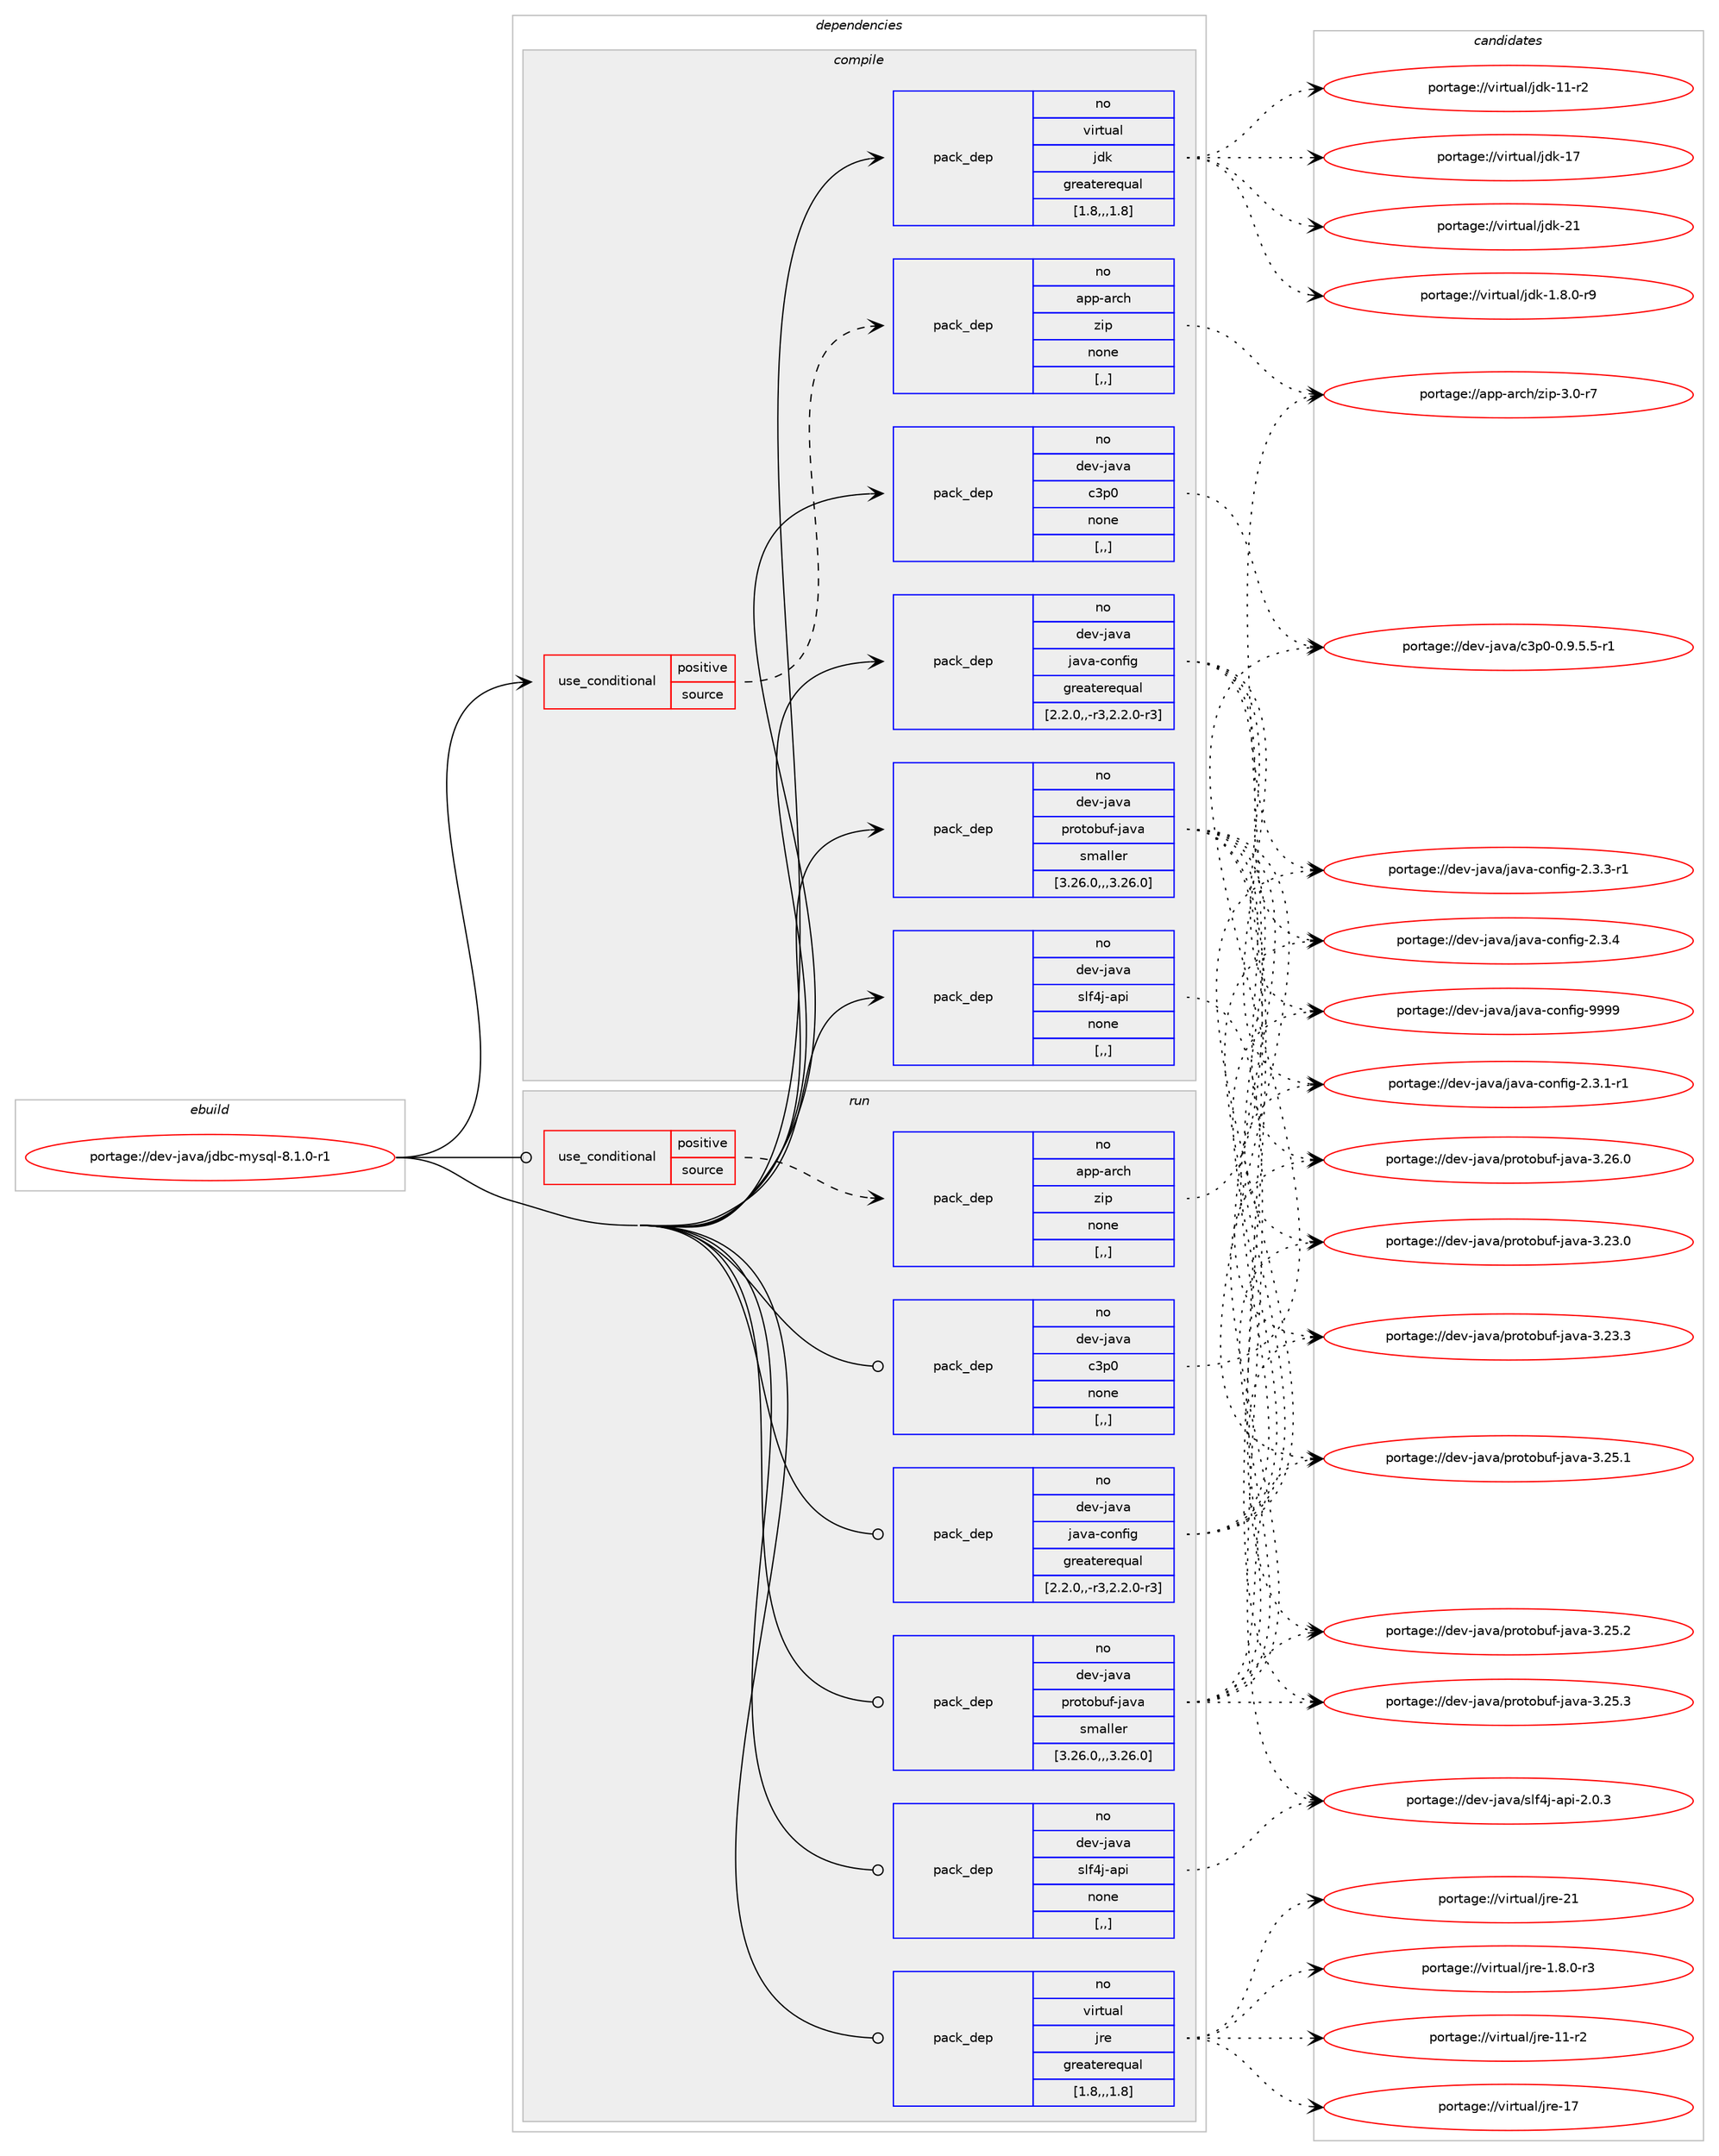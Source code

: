 digraph prolog {

# *************
# Graph options
# *************

newrank=true;
concentrate=true;
compound=true;
graph [rankdir=LR,fontname=Helvetica,fontsize=10,ranksep=1.5];#, ranksep=2.5, nodesep=0.2];
edge  [arrowhead=vee];
node  [fontname=Helvetica,fontsize=10];

# **********
# The ebuild
# **********

subgraph cluster_leftcol {
color=gray;
rank=same;
label=<<i>ebuild</i>>;
id [label="portage://dev-java/jdbc-mysql-8.1.0-r1", color=red, width=4, href="../dev-java/jdbc-mysql-8.1.0-r1.svg"];
}

# ****************
# The dependencies
# ****************

subgraph cluster_midcol {
color=gray;
label=<<i>dependencies</i>>;
subgraph cluster_compile {
fillcolor="#eeeeee";
style=filled;
label=<<i>compile</i>>;
subgraph cond21375 {
dependency92784 [label=<<TABLE BORDER="0" CELLBORDER="1" CELLSPACING="0" CELLPADDING="4"><TR><TD ROWSPAN="3" CELLPADDING="10">use_conditional</TD></TR><TR><TD>positive</TD></TR><TR><TD>source</TD></TR></TABLE>>, shape=none, color=red];
subgraph pack70385 {
dependency92785 [label=<<TABLE BORDER="0" CELLBORDER="1" CELLSPACING="0" CELLPADDING="4" WIDTH="220"><TR><TD ROWSPAN="6" CELLPADDING="30">pack_dep</TD></TR><TR><TD WIDTH="110">no</TD></TR><TR><TD>app-arch</TD></TR><TR><TD>zip</TD></TR><TR><TD>none</TD></TR><TR><TD>[,,]</TD></TR></TABLE>>, shape=none, color=blue];
}
dependency92784:e -> dependency92785:w [weight=20,style="dashed",arrowhead="vee"];
}
id:e -> dependency92784:w [weight=20,style="solid",arrowhead="vee"];
subgraph pack70386 {
dependency92786 [label=<<TABLE BORDER="0" CELLBORDER="1" CELLSPACING="0" CELLPADDING="4" WIDTH="220"><TR><TD ROWSPAN="6" CELLPADDING="30">pack_dep</TD></TR><TR><TD WIDTH="110">no</TD></TR><TR><TD>dev-java</TD></TR><TR><TD>c3p0</TD></TR><TR><TD>none</TD></TR><TR><TD>[,,]</TD></TR></TABLE>>, shape=none, color=blue];
}
id:e -> dependency92786:w [weight=20,style="solid",arrowhead="vee"];
subgraph pack70387 {
dependency92787 [label=<<TABLE BORDER="0" CELLBORDER="1" CELLSPACING="0" CELLPADDING="4" WIDTH="220"><TR><TD ROWSPAN="6" CELLPADDING="30">pack_dep</TD></TR><TR><TD WIDTH="110">no</TD></TR><TR><TD>dev-java</TD></TR><TR><TD>java-config</TD></TR><TR><TD>greaterequal</TD></TR><TR><TD>[2.2.0,,-r3,2.2.0-r3]</TD></TR></TABLE>>, shape=none, color=blue];
}
id:e -> dependency92787:w [weight=20,style="solid",arrowhead="vee"];
subgraph pack70388 {
dependency92788 [label=<<TABLE BORDER="0" CELLBORDER="1" CELLSPACING="0" CELLPADDING="4" WIDTH="220"><TR><TD ROWSPAN="6" CELLPADDING="30">pack_dep</TD></TR><TR><TD WIDTH="110">no</TD></TR><TR><TD>dev-java</TD></TR><TR><TD>protobuf-java</TD></TR><TR><TD>smaller</TD></TR><TR><TD>[3.26.0,,,3.26.0]</TD></TR></TABLE>>, shape=none, color=blue];
}
id:e -> dependency92788:w [weight=20,style="solid",arrowhead="vee"];
subgraph pack70389 {
dependency92789 [label=<<TABLE BORDER="0" CELLBORDER="1" CELLSPACING="0" CELLPADDING="4" WIDTH="220"><TR><TD ROWSPAN="6" CELLPADDING="30">pack_dep</TD></TR><TR><TD WIDTH="110">no</TD></TR><TR><TD>dev-java</TD></TR><TR><TD>slf4j-api</TD></TR><TR><TD>none</TD></TR><TR><TD>[,,]</TD></TR></TABLE>>, shape=none, color=blue];
}
id:e -> dependency92789:w [weight=20,style="solid",arrowhead="vee"];
subgraph pack70390 {
dependency92790 [label=<<TABLE BORDER="0" CELLBORDER="1" CELLSPACING="0" CELLPADDING="4" WIDTH="220"><TR><TD ROWSPAN="6" CELLPADDING="30">pack_dep</TD></TR><TR><TD WIDTH="110">no</TD></TR><TR><TD>virtual</TD></TR><TR><TD>jdk</TD></TR><TR><TD>greaterequal</TD></TR><TR><TD>[1.8,,,1.8]</TD></TR></TABLE>>, shape=none, color=blue];
}
id:e -> dependency92790:w [weight=20,style="solid",arrowhead="vee"];
}
subgraph cluster_compileandrun {
fillcolor="#eeeeee";
style=filled;
label=<<i>compile and run</i>>;
}
subgraph cluster_run {
fillcolor="#eeeeee";
style=filled;
label=<<i>run</i>>;
subgraph cond21376 {
dependency92791 [label=<<TABLE BORDER="0" CELLBORDER="1" CELLSPACING="0" CELLPADDING="4"><TR><TD ROWSPAN="3" CELLPADDING="10">use_conditional</TD></TR><TR><TD>positive</TD></TR><TR><TD>source</TD></TR></TABLE>>, shape=none, color=red];
subgraph pack70391 {
dependency92792 [label=<<TABLE BORDER="0" CELLBORDER="1" CELLSPACING="0" CELLPADDING="4" WIDTH="220"><TR><TD ROWSPAN="6" CELLPADDING="30">pack_dep</TD></TR><TR><TD WIDTH="110">no</TD></TR><TR><TD>app-arch</TD></TR><TR><TD>zip</TD></TR><TR><TD>none</TD></TR><TR><TD>[,,]</TD></TR></TABLE>>, shape=none, color=blue];
}
dependency92791:e -> dependency92792:w [weight=20,style="dashed",arrowhead="vee"];
}
id:e -> dependency92791:w [weight=20,style="solid",arrowhead="odot"];
subgraph pack70392 {
dependency92793 [label=<<TABLE BORDER="0" CELLBORDER="1" CELLSPACING="0" CELLPADDING="4" WIDTH="220"><TR><TD ROWSPAN="6" CELLPADDING="30">pack_dep</TD></TR><TR><TD WIDTH="110">no</TD></TR><TR><TD>dev-java</TD></TR><TR><TD>c3p0</TD></TR><TR><TD>none</TD></TR><TR><TD>[,,]</TD></TR></TABLE>>, shape=none, color=blue];
}
id:e -> dependency92793:w [weight=20,style="solid",arrowhead="odot"];
subgraph pack70393 {
dependency92794 [label=<<TABLE BORDER="0" CELLBORDER="1" CELLSPACING="0" CELLPADDING="4" WIDTH="220"><TR><TD ROWSPAN="6" CELLPADDING="30">pack_dep</TD></TR><TR><TD WIDTH="110">no</TD></TR><TR><TD>dev-java</TD></TR><TR><TD>java-config</TD></TR><TR><TD>greaterequal</TD></TR><TR><TD>[2.2.0,,-r3,2.2.0-r3]</TD></TR></TABLE>>, shape=none, color=blue];
}
id:e -> dependency92794:w [weight=20,style="solid",arrowhead="odot"];
subgraph pack70394 {
dependency92795 [label=<<TABLE BORDER="0" CELLBORDER="1" CELLSPACING="0" CELLPADDING="4" WIDTH="220"><TR><TD ROWSPAN="6" CELLPADDING="30">pack_dep</TD></TR><TR><TD WIDTH="110">no</TD></TR><TR><TD>dev-java</TD></TR><TR><TD>protobuf-java</TD></TR><TR><TD>smaller</TD></TR><TR><TD>[3.26.0,,,3.26.0]</TD></TR></TABLE>>, shape=none, color=blue];
}
id:e -> dependency92795:w [weight=20,style="solid",arrowhead="odot"];
subgraph pack70395 {
dependency92796 [label=<<TABLE BORDER="0" CELLBORDER="1" CELLSPACING="0" CELLPADDING="4" WIDTH="220"><TR><TD ROWSPAN="6" CELLPADDING="30">pack_dep</TD></TR><TR><TD WIDTH="110">no</TD></TR><TR><TD>dev-java</TD></TR><TR><TD>slf4j-api</TD></TR><TR><TD>none</TD></TR><TR><TD>[,,]</TD></TR></TABLE>>, shape=none, color=blue];
}
id:e -> dependency92796:w [weight=20,style="solid",arrowhead="odot"];
subgraph pack70396 {
dependency92797 [label=<<TABLE BORDER="0" CELLBORDER="1" CELLSPACING="0" CELLPADDING="4" WIDTH="220"><TR><TD ROWSPAN="6" CELLPADDING="30">pack_dep</TD></TR><TR><TD WIDTH="110">no</TD></TR><TR><TD>virtual</TD></TR><TR><TD>jre</TD></TR><TR><TD>greaterequal</TD></TR><TR><TD>[1.8,,,1.8]</TD></TR></TABLE>>, shape=none, color=blue];
}
id:e -> dependency92797:w [weight=20,style="solid",arrowhead="odot"];
}
}

# **************
# The candidates
# **************

subgraph cluster_choices {
rank=same;
color=gray;
label=<<i>candidates</i>>;

subgraph choice70385 {
color=black;
nodesep=1;
choice9711211245971149910447122105112455146484511455 [label="portage://app-arch/zip-3.0-r7", color=red, width=4,href="../app-arch/zip-3.0-r7.svg"];
dependency92785:e -> choice9711211245971149910447122105112455146484511455:w [style=dotted,weight="100"];
}
subgraph choice70386 {
color=black;
nodesep=1;
choice1001011184510697118974799511124845484657465346534511449 [label="portage://dev-java/c3p0-0.9.5.5-r1", color=red, width=4,href="../dev-java/c3p0-0.9.5.5-r1.svg"];
dependency92786:e -> choice1001011184510697118974799511124845484657465346534511449:w [style=dotted,weight="100"];
}
subgraph choice70387 {
color=black;
nodesep=1;
choice10010111845106971189747106971189745991111101021051034550465146494511449 [label="portage://dev-java/java-config-2.3.1-r1", color=red, width=4,href="../dev-java/java-config-2.3.1-r1.svg"];
choice10010111845106971189747106971189745991111101021051034550465146514511449 [label="portage://dev-java/java-config-2.3.3-r1", color=red, width=4,href="../dev-java/java-config-2.3.3-r1.svg"];
choice1001011184510697118974710697118974599111110102105103455046514652 [label="portage://dev-java/java-config-2.3.4", color=red, width=4,href="../dev-java/java-config-2.3.4.svg"];
choice10010111845106971189747106971189745991111101021051034557575757 [label="portage://dev-java/java-config-9999", color=red, width=4,href="../dev-java/java-config-9999.svg"];
dependency92787:e -> choice10010111845106971189747106971189745991111101021051034550465146494511449:w [style=dotted,weight="100"];
dependency92787:e -> choice10010111845106971189747106971189745991111101021051034550465146514511449:w [style=dotted,weight="100"];
dependency92787:e -> choice1001011184510697118974710697118974599111110102105103455046514652:w [style=dotted,weight="100"];
dependency92787:e -> choice10010111845106971189747106971189745991111101021051034557575757:w [style=dotted,weight="100"];
}
subgraph choice70388 {
color=black;
nodesep=1;
choice100101118451069711897471121141111161119811710245106971189745514650514648 [label="portage://dev-java/protobuf-java-3.23.0", color=red, width=4,href="../dev-java/protobuf-java-3.23.0.svg"];
choice100101118451069711897471121141111161119811710245106971189745514650514651 [label="portage://dev-java/protobuf-java-3.23.3", color=red, width=4,href="../dev-java/protobuf-java-3.23.3.svg"];
choice100101118451069711897471121141111161119811710245106971189745514650534649 [label="portage://dev-java/protobuf-java-3.25.1", color=red, width=4,href="../dev-java/protobuf-java-3.25.1.svg"];
choice100101118451069711897471121141111161119811710245106971189745514650534650 [label="portage://dev-java/protobuf-java-3.25.2", color=red, width=4,href="../dev-java/protobuf-java-3.25.2.svg"];
choice100101118451069711897471121141111161119811710245106971189745514650534651 [label="portage://dev-java/protobuf-java-3.25.3", color=red, width=4,href="../dev-java/protobuf-java-3.25.3.svg"];
choice100101118451069711897471121141111161119811710245106971189745514650544648 [label="portage://dev-java/protobuf-java-3.26.0", color=red, width=4,href="../dev-java/protobuf-java-3.26.0.svg"];
dependency92788:e -> choice100101118451069711897471121141111161119811710245106971189745514650514648:w [style=dotted,weight="100"];
dependency92788:e -> choice100101118451069711897471121141111161119811710245106971189745514650514651:w [style=dotted,weight="100"];
dependency92788:e -> choice100101118451069711897471121141111161119811710245106971189745514650534649:w [style=dotted,weight="100"];
dependency92788:e -> choice100101118451069711897471121141111161119811710245106971189745514650534650:w [style=dotted,weight="100"];
dependency92788:e -> choice100101118451069711897471121141111161119811710245106971189745514650534651:w [style=dotted,weight="100"];
dependency92788:e -> choice100101118451069711897471121141111161119811710245106971189745514650544648:w [style=dotted,weight="100"];
}
subgraph choice70389 {
color=black;
nodesep=1;
choice10010111845106971189747115108102521064597112105455046484651 [label="portage://dev-java/slf4j-api-2.0.3", color=red, width=4,href="../dev-java/slf4j-api-2.0.3.svg"];
dependency92789:e -> choice10010111845106971189747115108102521064597112105455046484651:w [style=dotted,weight="100"];
}
subgraph choice70390 {
color=black;
nodesep=1;
choice11810511411611797108471061001074549465646484511457 [label="portage://virtual/jdk-1.8.0-r9", color=red, width=4,href="../virtual/jdk-1.8.0-r9.svg"];
choice11810511411611797108471061001074549494511450 [label="portage://virtual/jdk-11-r2", color=red, width=4,href="../virtual/jdk-11-r2.svg"];
choice1181051141161179710847106100107454955 [label="portage://virtual/jdk-17", color=red, width=4,href="../virtual/jdk-17.svg"];
choice1181051141161179710847106100107455049 [label="portage://virtual/jdk-21", color=red, width=4,href="../virtual/jdk-21.svg"];
dependency92790:e -> choice11810511411611797108471061001074549465646484511457:w [style=dotted,weight="100"];
dependency92790:e -> choice11810511411611797108471061001074549494511450:w [style=dotted,weight="100"];
dependency92790:e -> choice1181051141161179710847106100107454955:w [style=dotted,weight="100"];
dependency92790:e -> choice1181051141161179710847106100107455049:w [style=dotted,weight="100"];
}
subgraph choice70391 {
color=black;
nodesep=1;
choice9711211245971149910447122105112455146484511455 [label="portage://app-arch/zip-3.0-r7", color=red, width=4,href="../app-arch/zip-3.0-r7.svg"];
dependency92792:e -> choice9711211245971149910447122105112455146484511455:w [style=dotted,weight="100"];
}
subgraph choice70392 {
color=black;
nodesep=1;
choice1001011184510697118974799511124845484657465346534511449 [label="portage://dev-java/c3p0-0.9.5.5-r1", color=red, width=4,href="../dev-java/c3p0-0.9.5.5-r1.svg"];
dependency92793:e -> choice1001011184510697118974799511124845484657465346534511449:w [style=dotted,weight="100"];
}
subgraph choice70393 {
color=black;
nodesep=1;
choice10010111845106971189747106971189745991111101021051034550465146494511449 [label="portage://dev-java/java-config-2.3.1-r1", color=red, width=4,href="../dev-java/java-config-2.3.1-r1.svg"];
choice10010111845106971189747106971189745991111101021051034550465146514511449 [label="portage://dev-java/java-config-2.3.3-r1", color=red, width=4,href="../dev-java/java-config-2.3.3-r1.svg"];
choice1001011184510697118974710697118974599111110102105103455046514652 [label="portage://dev-java/java-config-2.3.4", color=red, width=4,href="../dev-java/java-config-2.3.4.svg"];
choice10010111845106971189747106971189745991111101021051034557575757 [label="portage://dev-java/java-config-9999", color=red, width=4,href="../dev-java/java-config-9999.svg"];
dependency92794:e -> choice10010111845106971189747106971189745991111101021051034550465146494511449:w [style=dotted,weight="100"];
dependency92794:e -> choice10010111845106971189747106971189745991111101021051034550465146514511449:w [style=dotted,weight="100"];
dependency92794:e -> choice1001011184510697118974710697118974599111110102105103455046514652:w [style=dotted,weight="100"];
dependency92794:e -> choice10010111845106971189747106971189745991111101021051034557575757:w [style=dotted,weight="100"];
}
subgraph choice70394 {
color=black;
nodesep=1;
choice100101118451069711897471121141111161119811710245106971189745514650514648 [label="portage://dev-java/protobuf-java-3.23.0", color=red, width=4,href="../dev-java/protobuf-java-3.23.0.svg"];
choice100101118451069711897471121141111161119811710245106971189745514650514651 [label="portage://dev-java/protobuf-java-3.23.3", color=red, width=4,href="../dev-java/protobuf-java-3.23.3.svg"];
choice100101118451069711897471121141111161119811710245106971189745514650534649 [label="portage://dev-java/protobuf-java-3.25.1", color=red, width=4,href="../dev-java/protobuf-java-3.25.1.svg"];
choice100101118451069711897471121141111161119811710245106971189745514650534650 [label="portage://dev-java/protobuf-java-3.25.2", color=red, width=4,href="../dev-java/protobuf-java-3.25.2.svg"];
choice100101118451069711897471121141111161119811710245106971189745514650534651 [label="portage://dev-java/protobuf-java-3.25.3", color=red, width=4,href="../dev-java/protobuf-java-3.25.3.svg"];
choice100101118451069711897471121141111161119811710245106971189745514650544648 [label="portage://dev-java/protobuf-java-3.26.0", color=red, width=4,href="../dev-java/protobuf-java-3.26.0.svg"];
dependency92795:e -> choice100101118451069711897471121141111161119811710245106971189745514650514648:w [style=dotted,weight="100"];
dependency92795:e -> choice100101118451069711897471121141111161119811710245106971189745514650514651:w [style=dotted,weight="100"];
dependency92795:e -> choice100101118451069711897471121141111161119811710245106971189745514650534649:w [style=dotted,weight="100"];
dependency92795:e -> choice100101118451069711897471121141111161119811710245106971189745514650534650:w [style=dotted,weight="100"];
dependency92795:e -> choice100101118451069711897471121141111161119811710245106971189745514650534651:w [style=dotted,weight="100"];
dependency92795:e -> choice100101118451069711897471121141111161119811710245106971189745514650544648:w [style=dotted,weight="100"];
}
subgraph choice70395 {
color=black;
nodesep=1;
choice10010111845106971189747115108102521064597112105455046484651 [label="portage://dev-java/slf4j-api-2.0.3", color=red, width=4,href="../dev-java/slf4j-api-2.0.3.svg"];
dependency92796:e -> choice10010111845106971189747115108102521064597112105455046484651:w [style=dotted,weight="100"];
}
subgraph choice70396 {
color=black;
nodesep=1;
choice11810511411611797108471061141014549465646484511451 [label="portage://virtual/jre-1.8.0-r3", color=red, width=4,href="../virtual/jre-1.8.0-r3.svg"];
choice11810511411611797108471061141014549494511450 [label="portage://virtual/jre-11-r2", color=red, width=4,href="../virtual/jre-11-r2.svg"];
choice1181051141161179710847106114101454955 [label="portage://virtual/jre-17", color=red, width=4,href="../virtual/jre-17.svg"];
choice1181051141161179710847106114101455049 [label="portage://virtual/jre-21", color=red, width=4,href="../virtual/jre-21.svg"];
dependency92797:e -> choice11810511411611797108471061141014549465646484511451:w [style=dotted,weight="100"];
dependency92797:e -> choice11810511411611797108471061141014549494511450:w [style=dotted,weight="100"];
dependency92797:e -> choice1181051141161179710847106114101454955:w [style=dotted,weight="100"];
dependency92797:e -> choice1181051141161179710847106114101455049:w [style=dotted,weight="100"];
}
}

}
